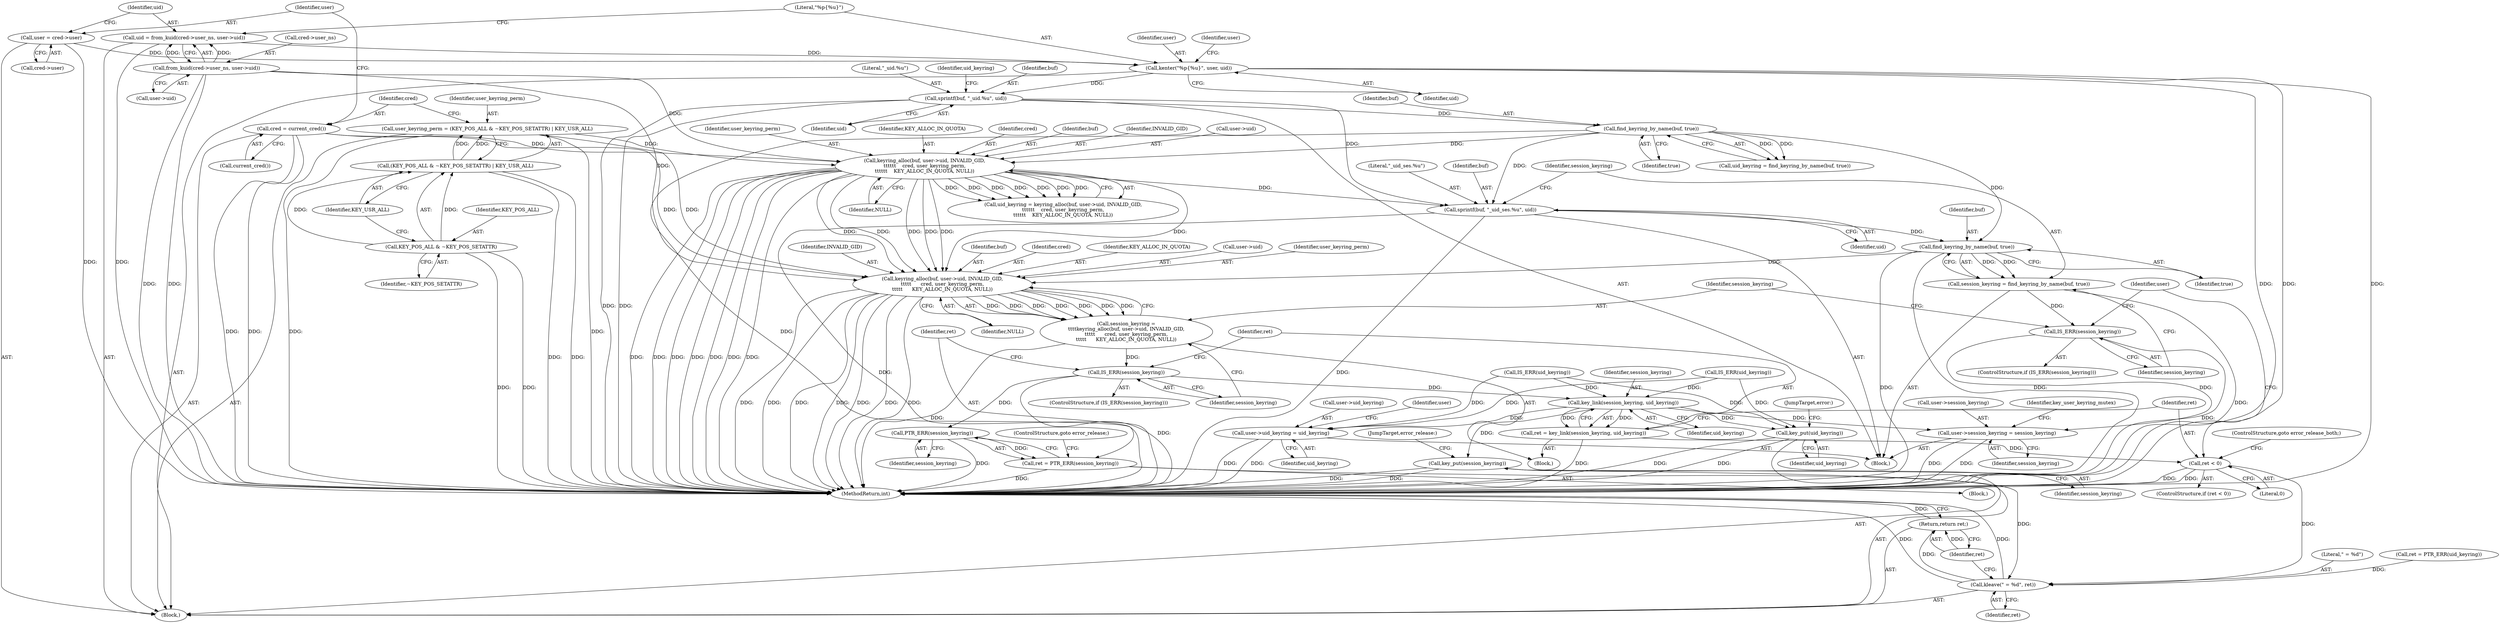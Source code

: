 digraph "0_linux_0da9dfdd2cd9889201bc6f6f43580c99165cd087@API" {
"1000202" [label="(Call,sprintf(buf, \"_uid_ses.%u\", uid))"];
"1000183" [label="(Call,keyring_alloc(buf, user->uid, INVALID_GID,\n\t\t\t\t\t\t    cred, user_keyring_perm,\n\t\t\t\t\t\t    KEY_ALLOC_IN_QUOTA, NULL))"];
"1000174" [label="(Call,find_keyring_by_name(buf, true))"];
"1000168" [label="(Call,sprintf(buf, \"_uid.%u\", uid))"];
"1000139" [label="(Call,kenter(\"%p{%u}\", user, uid))"];
"1000125" [label="(Call,user = cred->user)"];
"1000130" [label="(Call,uid = from_kuid(cred->user_ns, user->uid))"];
"1000132" [label="(Call,from_kuid(cred->user_ns, user->uid))"];
"1000122" [label="(Call,cred = current_cred())"];
"1000115" [label="(Call,user_keyring_perm = (KEY_POS_ALL & ~KEY_POS_SETATTR) | KEY_USR_ALL)"];
"1000117" [label="(Call,(KEY_POS_ALL & ~KEY_POS_SETATTR) | KEY_USR_ALL)"];
"1000118" [label="(Call,KEY_POS_ALL & ~KEY_POS_SETATTR)"];
"1000208" [label="(Call,find_keyring_by_name(buf, true))"];
"1000206" [label="(Call,session_keyring = find_keyring_by_name(buf, true))"];
"1000212" [label="(Call,IS_ERR(session_keyring))"];
"1000251" [label="(Call,user->session_keyring = session_keyring)"];
"1000217" [label="(Call,keyring_alloc(buf, user->uid, INVALID_GID,\n\t\t\t\t\t      cred, user_keyring_perm,\n\t\t\t\t\t      KEY_ALLOC_IN_QUOTA, NULL))"];
"1000215" [label="(Call,session_keyring =\n\t\t\t\tkeyring_alloc(buf, user->uid, INVALID_GID,\n\t\t\t\t\t      cred, user_keyring_perm,\n\t\t\t\t\t      KEY_ALLOC_IN_QUOTA, NULL))"];
"1000228" [label="(Call,IS_ERR(session_keyring))"];
"1000233" [label="(Call,PTR_ERR(session_keyring))"];
"1000231" [label="(Call,ret = PTR_ERR(session_keyring))"];
"1000273" [label="(Call,kleave(\" = %d\", ret))"];
"1000276" [label="(Return,return ret;)"];
"1000238" [label="(Call,key_link(session_keyring, uid_keyring))"];
"1000236" [label="(Call,ret = key_link(session_keyring, uid_keyring))"];
"1000242" [label="(Call,ret < 0)"];
"1000246" [label="(Call,user->uid_keyring = uid_keyring)"];
"1000264" [label="(Call,key_put(session_keyring))"];
"1000267" [label="(Call,key_put(uid_keyring))"];
"1000227" [label="(ControlStructure,if (IS_ERR(session_keyring)))"];
"1000239" [label="(Identifier,session_keyring)"];
"1000273" [label="(Call,kleave(\" = %d\", ret))"];
"1000133" [label="(Call,cred->user_ns)"];
"1000174" [label="(Call,find_keyring_by_name(buf, true))"];
"1000116" [label="(Identifier,user_keyring_perm)"];
"1000230" [label="(Block,)"];
"1000275" [label="(Identifier,ret)"];
"1000209" [label="(Identifier,buf)"];
"1000124" [label="(Call,current_cred())"];
"1000235" [label="(ControlStructure,goto error_release;)"];
"1000247" [label="(Call,user->uid_keyring)"];
"1000185" [label="(Call,user->uid)"];
"1000194" [label="(Call,IS_ERR(uid_keyring))"];
"1000208" [label="(Call,find_keyring_by_name(buf, true))"];
"1000173" [label="(Identifier,uid_keyring)"];
"1000118" [label="(Call,KEY_POS_ALL & ~KEY_POS_SETATTR)"];
"1000277" [label="(Identifier,ret)"];
"1000139" [label="(Call,kenter(\"%p{%u}\", user, uid))"];
"1000255" [label="(Identifier,session_keyring)"];
"1000190" [label="(Identifier,user_keyring_perm)"];
"1000218" [label="(Identifier,buf)"];
"1000223" [label="(Identifier,cred)"];
"1000126" [label="(Identifier,user)"];
"1000169" [label="(Identifier,buf)"];
"1000232" [label="(Identifier,ret)"];
"1000167" [label="(Block,)"];
"1000217" [label="(Call,keyring_alloc(buf, user->uid, INVALID_GID,\n\t\t\t\t\t      cred, user_keyring_perm,\n\t\t\t\t\t      KEY_ALLOC_IN_QUOTA, NULL))"];
"1000123" [label="(Identifier,cred)"];
"1000125" [label="(Call,user = cred->user)"];
"1000245" [label="(ControlStructure,goto error_release_both;)"];
"1000204" [label="(Literal,\"_uid_ses.%u\")"];
"1000215" [label="(Call,session_keyring =\n\t\t\t\tkeyring_alloc(buf, user->uid, INVALID_GID,\n\t\t\t\t\t      cred, user_keyring_perm,\n\t\t\t\t\t      KEY_ALLOC_IN_QUOTA, NULL))"];
"1000127" [label="(Call,cred->user)"];
"1000181" [label="(Call,uid_keyring = keyring_alloc(buf, user->uid, INVALID_GID,\n\t\t\t\t\t\t    cred, user_keyring_perm,\n\t\t\t\t\t\t    KEY_ALLOC_IN_QUOTA, NULL))"];
"1000212" [label="(Call,IS_ERR(session_keyring))"];
"1000191" [label="(Identifier,KEY_ALLOC_IN_QUOTA)"];
"1000225" [label="(Identifier,KEY_ALLOC_IN_QUOTA)"];
"1000237" [label="(Identifier,ret)"];
"1000203" [label="(Identifier,buf)"];
"1000170" [label="(Literal,\"_uid.%u\")"];
"1000192" [label="(Identifier,NULL)"];
"1000251" [label="(Call,user->session_keyring = session_keyring)"];
"1000205" [label="(Identifier,uid)"];
"1000140" [label="(Literal,\"%p{%u}\")"];
"1000264" [label="(Call,key_put(session_keyring))"];
"1000236" [label="(Call,ret = key_link(session_keyring, uid_keyring))"];
"1000141" [label="(Identifier,user)"];
"1000242" [label="(Call,ret < 0)"];
"1000202" [label="(Call,sprintf(buf, \"_uid_ses.%u\", uid))"];
"1000171" [label="(Identifier,uid)"];
"1000122" [label="(Call,cred = current_cred())"];
"1000210" [label="(Identifier,true)"];
"1000130" [label="(Call,uid = from_kuid(cred->user_ns, user->uid))"];
"1000278" [label="(MethodReturn,int)"];
"1000258" [label="(Identifier,key_user_keyring_mutex)"];
"1000146" [label="(Identifier,user)"];
"1000268" [label="(Identifier,uid_keyring)"];
"1000214" [label="(Block,)"];
"1000228" [label="(Call,IS_ERR(session_keyring))"];
"1000219" [label="(Call,user->uid)"];
"1000117" [label="(Call,(KEY_POS_ALL & ~KEY_POS_SETATTR) | KEY_USR_ALL)"];
"1000229" [label="(Identifier,session_keyring)"];
"1000252" [label="(Call,user->session_keyring)"];
"1000240" [label="(Identifier,uid_keyring)"];
"1000246" [label="(Call,user->uid_keyring = uid_keyring)"];
"1000243" [label="(Identifier,ret)"];
"1000120" [label="(Identifier,~KEY_POS_SETATTR)"];
"1000248" [label="(Identifier,user)"];
"1000115" [label="(Call,user_keyring_perm = (KEY_POS_ALL & ~KEY_POS_SETATTR) | KEY_USR_ALL)"];
"1000189" [label="(Identifier,cred)"];
"1000142" [label="(Identifier,uid)"];
"1000231" [label="(Call,ret = PTR_ERR(session_keyring))"];
"1000238" [label="(Call,key_link(session_keyring, uid_keyring))"];
"1000121" [label="(Identifier,KEY_USR_ALL)"];
"1000119" [label="(Identifier,KEY_POS_ALL)"];
"1000183" [label="(Call,keyring_alloc(buf, user->uid, INVALID_GID,\n\t\t\t\t\t\t    cred, user_keyring_perm,\n\t\t\t\t\t\t    KEY_ALLOC_IN_QUOTA, NULL))"];
"1000267" [label="(Call,key_put(uid_keyring))"];
"1000233" [label="(Call,PTR_ERR(session_keyring))"];
"1000211" [label="(ControlStructure,if (IS_ERR(session_keyring)))"];
"1000206" [label="(Call,session_keyring = find_keyring_by_name(buf, true))"];
"1000106" [label="(Block,)"];
"1000241" [label="(ControlStructure,if (ret < 0))"];
"1000266" [label="(JumpTarget,error_release:)"];
"1000184" [label="(Identifier,buf)"];
"1000136" [label="(Call,user->uid)"];
"1000213" [label="(Identifier,session_keyring)"];
"1000172" [label="(Call,uid_keyring = find_keyring_by_name(buf, true))"];
"1000224" [label="(Identifier,user_keyring_perm)"];
"1000226" [label="(Identifier,NULL)"];
"1000274" [label="(Literal,\" = %d\")"];
"1000216" [label="(Identifier,session_keyring)"];
"1000178" [label="(Call,IS_ERR(uid_keyring))"];
"1000132" [label="(Call,from_kuid(cred->user_ns, user->uid))"];
"1000188" [label="(Identifier,INVALID_GID)"];
"1000234" [label="(Identifier,session_keyring)"];
"1000131" [label="(Identifier,uid)"];
"1000276" [label="(Return,return ret;)"];
"1000207" [label="(Identifier,session_keyring)"];
"1000175" [label="(Identifier,buf)"];
"1000176" [label="(Identifier,true)"];
"1000244" [label="(Literal,0)"];
"1000253" [label="(Identifier,user)"];
"1000197" [label="(Call,ret = PTR_ERR(uid_keyring))"];
"1000222" [label="(Identifier,INVALID_GID)"];
"1000168" [label="(Call,sprintf(buf, \"_uid.%u\", uid))"];
"1000250" [label="(Identifier,uid_keyring)"];
"1000269" [label="(JumpTarget,error:)"];
"1000265" [label="(Identifier,session_keyring)"];
"1000202" -> "1000167"  [label="AST: "];
"1000202" -> "1000205"  [label="CFG: "];
"1000203" -> "1000202"  [label="AST: "];
"1000204" -> "1000202"  [label="AST: "];
"1000205" -> "1000202"  [label="AST: "];
"1000207" -> "1000202"  [label="CFG: "];
"1000202" -> "1000278"  [label="DDG: "];
"1000202" -> "1000278"  [label="DDG: "];
"1000183" -> "1000202"  [label="DDG: "];
"1000174" -> "1000202"  [label="DDG: "];
"1000168" -> "1000202"  [label="DDG: "];
"1000202" -> "1000208"  [label="DDG: "];
"1000183" -> "1000181"  [label="AST: "];
"1000183" -> "1000192"  [label="CFG: "];
"1000184" -> "1000183"  [label="AST: "];
"1000185" -> "1000183"  [label="AST: "];
"1000188" -> "1000183"  [label="AST: "];
"1000189" -> "1000183"  [label="AST: "];
"1000190" -> "1000183"  [label="AST: "];
"1000191" -> "1000183"  [label="AST: "];
"1000192" -> "1000183"  [label="AST: "];
"1000181" -> "1000183"  [label="CFG: "];
"1000183" -> "1000278"  [label="DDG: "];
"1000183" -> "1000278"  [label="DDG: "];
"1000183" -> "1000278"  [label="DDG: "];
"1000183" -> "1000278"  [label="DDG: "];
"1000183" -> "1000278"  [label="DDG: "];
"1000183" -> "1000278"  [label="DDG: "];
"1000183" -> "1000278"  [label="DDG: "];
"1000183" -> "1000181"  [label="DDG: "];
"1000183" -> "1000181"  [label="DDG: "];
"1000183" -> "1000181"  [label="DDG: "];
"1000183" -> "1000181"  [label="DDG: "];
"1000183" -> "1000181"  [label="DDG: "];
"1000183" -> "1000181"  [label="DDG: "];
"1000183" -> "1000181"  [label="DDG: "];
"1000174" -> "1000183"  [label="DDG: "];
"1000132" -> "1000183"  [label="DDG: "];
"1000122" -> "1000183"  [label="DDG: "];
"1000115" -> "1000183"  [label="DDG: "];
"1000183" -> "1000217"  [label="DDG: "];
"1000183" -> "1000217"  [label="DDG: "];
"1000183" -> "1000217"  [label="DDG: "];
"1000183" -> "1000217"  [label="DDG: "];
"1000183" -> "1000217"  [label="DDG: "];
"1000183" -> "1000217"  [label="DDG: "];
"1000174" -> "1000172"  [label="AST: "];
"1000174" -> "1000176"  [label="CFG: "];
"1000175" -> "1000174"  [label="AST: "];
"1000176" -> "1000174"  [label="AST: "];
"1000172" -> "1000174"  [label="CFG: "];
"1000174" -> "1000278"  [label="DDG: "];
"1000174" -> "1000172"  [label="DDG: "];
"1000174" -> "1000172"  [label="DDG: "];
"1000168" -> "1000174"  [label="DDG: "];
"1000174" -> "1000208"  [label="DDG: "];
"1000168" -> "1000167"  [label="AST: "];
"1000168" -> "1000171"  [label="CFG: "];
"1000169" -> "1000168"  [label="AST: "];
"1000170" -> "1000168"  [label="AST: "];
"1000171" -> "1000168"  [label="AST: "];
"1000173" -> "1000168"  [label="CFG: "];
"1000168" -> "1000278"  [label="DDG: "];
"1000168" -> "1000278"  [label="DDG: "];
"1000139" -> "1000168"  [label="DDG: "];
"1000139" -> "1000106"  [label="AST: "];
"1000139" -> "1000142"  [label="CFG: "];
"1000140" -> "1000139"  [label="AST: "];
"1000141" -> "1000139"  [label="AST: "];
"1000142" -> "1000139"  [label="AST: "];
"1000146" -> "1000139"  [label="CFG: "];
"1000139" -> "1000278"  [label="DDG: "];
"1000139" -> "1000278"  [label="DDG: "];
"1000139" -> "1000278"  [label="DDG: "];
"1000125" -> "1000139"  [label="DDG: "];
"1000130" -> "1000139"  [label="DDG: "];
"1000125" -> "1000106"  [label="AST: "];
"1000125" -> "1000127"  [label="CFG: "];
"1000126" -> "1000125"  [label="AST: "];
"1000127" -> "1000125"  [label="AST: "];
"1000131" -> "1000125"  [label="CFG: "];
"1000125" -> "1000278"  [label="DDG: "];
"1000130" -> "1000106"  [label="AST: "];
"1000130" -> "1000132"  [label="CFG: "];
"1000131" -> "1000130"  [label="AST: "];
"1000132" -> "1000130"  [label="AST: "];
"1000140" -> "1000130"  [label="CFG: "];
"1000130" -> "1000278"  [label="DDG: "];
"1000132" -> "1000130"  [label="DDG: "];
"1000132" -> "1000130"  [label="DDG: "];
"1000132" -> "1000136"  [label="CFG: "];
"1000133" -> "1000132"  [label="AST: "];
"1000136" -> "1000132"  [label="AST: "];
"1000132" -> "1000278"  [label="DDG: "];
"1000132" -> "1000278"  [label="DDG: "];
"1000132" -> "1000217"  [label="DDG: "];
"1000122" -> "1000106"  [label="AST: "];
"1000122" -> "1000124"  [label="CFG: "];
"1000123" -> "1000122"  [label="AST: "];
"1000124" -> "1000122"  [label="AST: "];
"1000126" -> "1000122"  [label="CFG: "];
"1000122" -> "1000278"  [label="DDG: "];
"1000122" -> "1000278"  [label="DDG: "];
"1000122" -> "1000217"  [label="DDG: "];
"1000115" -> "1000106"  [label="AST: "];
"1000115" -> "1000117"  [label="CFG: "];
"1000116" -> "1000115"  [label="AST: "];
"1000117" -> "1000115"  [label="AST: "];
"1000123" -> "1000115"  [label="CFG: "];
"1000115" -> "1000278"  [label="DDG: "];
"1000115" -> "1000278"  [label="DDG: "];
"1000117" -> "1000115"  [label="DDG: "];
"1000117" -> "1000115"  [label="DDG: "];
"1000115" -> "1000217"  [label="DDG: "];
"1000117" -> "1000121"  [label="CFG: "];
"1000118" -> "1000117"  [label="AST: "];
"1000121" -> "1000117"  [label="AST: "];
"1000117" -> "1000278"  [label="DDG: "];
"1000117" -> "1000278"  [label="DDG: "];
"1000118" -> "1000117"  [label="DDG: "];
"1000118" -> "1000117"  [label="DDG: "];
"1000118" -> "1000120"  [label="CFG: "];
"1000119" -> "1000118"  [label="AST: "];
"1000120" -> "1000118"  [label="AST: "];
"1000121" -> "1000118"  [label="CFG: "];
"1000118" -> "1000278"  [label="DDG: "];
"1000118" -> "1000278"  [label="DDG: "];
"1000208" -> "1000206"  [label="AST: "];
"1000208" -> "1000210"  [label="CFG: "];
"1000209" -> "1000208"  [label="AST: "];
"1000210" -> "1000208"  [label="AST: "];
"1000206" -> "1000208"  [label="CFG: "];
"1000208" -> "1000278"  [label="DDG: "];
"1000208" -> "1000278"  [label="DDG: "];
"1000208" -> "1000206"  [label="DDG: "];
"1000208" -> "1000206"  [label="DDG: "];
"1000208" -> "1000217"  [label="DDG: "];
"1000206" -> "1000167"  [label="AST: "];
"1000207" -> "1000206"  [label="AST: "];
"1000213" -> "1000206"  [label="CFG: "];
"1000206" -> "1000278"  [label="DDG: "];
"1000206" -> "1000212"  [label="DDG: "];
"1000212" -> "1000211"  [label="AST: "];
"1000212" -> "1000213"  [label="CFG: "];
"1000213" -> "1000212"  [label="AST: "];
"1000216" -> "1000212"  [label="CFG: "];
"1000248" -> "1000212"  [label="CFG: "];
"1000212" -> "1000278"  [label="DDG: "];
"1000212" -> "1000251"  [label="DDG: "];
"1000251" -> "1000167"  [label="AST: "];
"1000251" -> "1000255"  [label="CFG: "];
"1000252" -> "1000251"  [label="AST: "];
"1000255" -> "1000251"  [label="AST: "];
"1000258" -> "1000251"  [label="CFG: "];
"1000251" -> "1000278"  [label="DDG: "];
"1000251" -> "1000278"  [label="DDG: "];
"1000238" -> "1000251"  [label="DDG: "];
"1000217" -> "1000215"  [label="AST: "];
"1000217" -> "1000226"  [label="CFG: "];
"1000218" -> "1000217"  [label="AST: "];
"1000219" -> "1000217"  [label="AST: "];
"1000222" -> "1000217"  [label="AST: "];
"1000223" -> "1000217"  [label="AST: "];
"1000224" -> "1000217"  [label="AST: "];
"1000225" -> "1000217"  [label="AST: "];
"1000226" -> "1000217"  [label="AST: "];
"1000215" -> "1000217"  [label="CFG: "];
"1000217" -> "1000278"  [label="DDG: "];
"1000217" -> "1000278"  [label="DDG: "];
"1000217" -> "1000278"  [label="DDG: "];
"1000217" -> "1000278"  [label="DDG: "];
"1000217" -> "1000278"  [label="DDG: "];
"1000217" -> "1000278"  [label="DDG: "];
"1000217" -> "1000278"  [label="DDG: "];
"1000217" -> "1000215"  [label="DDG: "];
"1000217" -> "1000215"  [label="DDG: "];
"1000217" -> "1000215"  [label="DDG: "];
"1000217" -> "1000215"  [label="DDG: "];
"1000217" -> "1000215"  [label="DDG: "];
"1000217" -> "1000215"  [label="DDG: "];
"1000217" -> "1000215"  [label="DDG: "];
"1000215" -> "1000214"  [label="AST: "];
"1000216" -> "1000215"  [label="AST: "];
"1000229" -> "1000215"  [label="CFG: "];
"1000215" -> "1000278"  [label="DDG: "];
"1000215" -> "1000228"  [label="DDG: "];
"1000228" -> "1000227"  [label="AST: "];
"1000228" -> "1000229"  [label="CFG: "];
"1000229" -> "1000228"  [label="AST: "];
"1000232" -> "1000228"  [label="CFG: "];
"1000237" -> "1000228"  [label="CFG: "];
"1000228" -> "1000278"  [label="DDG: "];
"1000228" -> "1000233"  [label="DDG: "];
"1000228" -> "1000238"  [label="DDG: "];
"1000233" -> "1000231"  [label="AST: "];
"1000233" -> "1000234"  [label="CFG: "];
"1000234" -> "1000233"  [label="AST: "];
"1000231" -> "1000233"  [label="CFG: "];
"1000233" -> "1000278"  [label="DDG: "];
"1000233" -> "1000231"  [label="DDG: "];
"1000231" -> "1000230"  [label="AST: "];
"1000232" -> "1000231"  [label="AST: "];
"1000235" -> "1000231"  [label="CFG: "];
"1000231" -> "1000278"  [label="DDG: "];
"1000231" -> "1000273"  [label="DDG: "];
"1000273" -> "1000106"  [label="AST: "];
"1000273" -> "1000275"  [label="CFG: "];
"1000274" -> "1000273"  [label="AST: "];
"1000275" -> "1000273"  [label="AST: "];
"1000277" -> "1000273"  [label="CFG: "];
"1000273" -> "1000278"  [label="DDG: "];
"1000273" -> "1000278"  [label="DDG: "];
"1000242" -> "1000273"  [label="DDG: "];
"1000197" -> "1000273"  [label="DDG: "];
"1000273" -> "1000276"  [label="DDG: "];
"1000276" -> "1000106"  [label="AST: "];
"1000276" -> "1000277"  [label="CFG: "];
"1000277" -> "1000276"  [label="AST: "];
"1000278" -> "1000276"  [label="CFG: "];
"1000276" -> "1000278"  [label="DDG: "];
"1000277" -> "1000276"  [label="DDG: "];
"1000238" -> "1000236"  [label="AST: "];
"1000238" -> "1000240"  [label="CFG: "];
"1000239" -> "1000238"  [label="AST: "];
"1000240" -> "1000238"  [label="AST: "];
"1000236" -> "1000238"  [label="CFG: "];
"1000238" -> "1000236"  [label="DDG: "];
"1000238" -> "1000236"  [label="DDG: "];
"1000178" -> "1000238"  [label="DDG: "];
"1000194" -> "1000238"  [label="DDG: "];
"1000238" -> "1000246"  [label="DDG: "];
"1000238" -> "1000264"  [label="DDG: "];
"1000238" -> "1000267"  [label="DDG: "];
"1000236" -> "1000214"  [label="AST: "];
"1000237" -> "1000236"  [label="AST: "];
"1000243" -> "1000236"  [label="CFG: "];
"1000236" -> "1000278"  [label="DDG: "];
"1000236" -> "1000242"  [label="DDG: "];
"1000242" -> "1000241"  [label="AST: "];
"1000242" -> "1000244"  [label="CFG: "];
"1000243" -> "1000242"  [label="AST: "];
"1000244" -> "1000242"  [label="AST: "];
"1000245" -> "1000242"  [label="CFG: "];
"1000248" -> "1000242"  [label="CFG: "];
"1000242" -> "1000278"  [label="DDG: "];
"1000242" -> "1000278"  [label="DDG: "];
"1000246" -> "1000167"  [label="AST: "];
"1000246" -> "1000250"  [label="CFG: "];
"1000247" -> "1000246"  [label="AST: "];
"1000250" -> "1000246"  [label="AST: "];
"1000253" -> "1000246"  [label="CFG: "];
"1000246" -> "1000278"  [label="DDG: "];
"1000246" -> "1000278"  [label="DDG: "];
"1000178" -> "1000246"  [label="DDG: "];
"1000194" -> "1000246"  [label="DDG: "];
"1000264" -> "1000106"  [label="AST: "];
"1000264" -> "1000265"  [label="CFG: "];
"1000265" -> "1000264"  [label="AST: "];
"1000266" -> "1000264"  [label="CFG: "];
"1000264" -> "1000278"  [label="DDG: "];
"1000264" -> "1000278"  [label="DDG: "];
"1000267" -> "1000106"  [label="AST: "];
"1000267" -> "1000268"  [label="CFG: "];
"1000268" -> "1000267"  [label="AST: "];
"1000269" -> "1000267"  [label="CFG: "];
"1000267" -> "1000278"  [label="DDG: "];
"1000267" -> "1000278"  [label="DDG: "];
"1000178" -> "1000267"  [label="DDG: "];
"1000194" -> "1000267"  [label="DDG: "];
}
